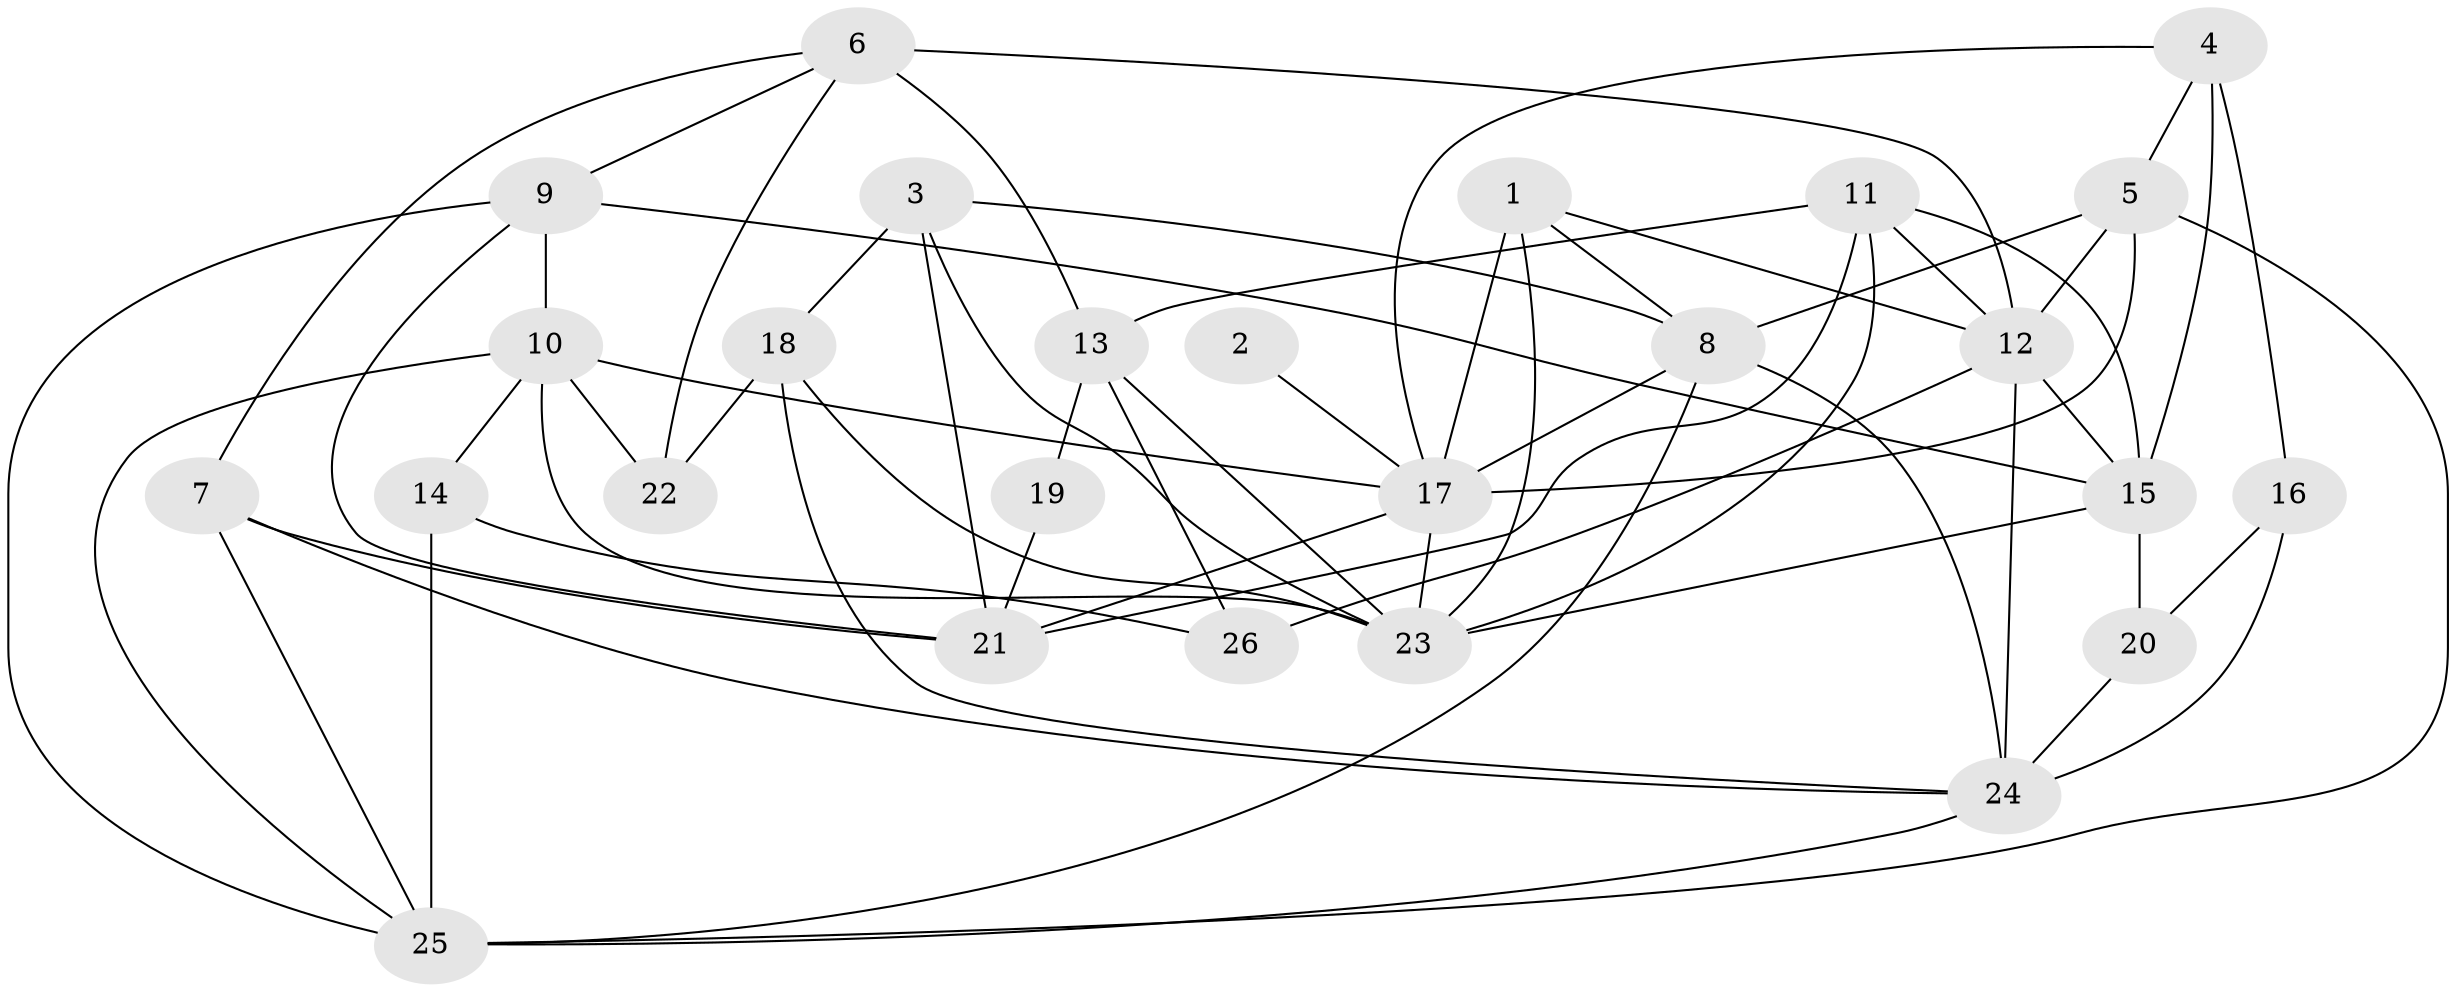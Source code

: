 // original degree distribution, {4: 0.35294117647058826, 5: 0.09803921568627451, 3: 0.23529411764705882, 2: 0.13725490196078433, 6: 0.13725490196078433, 8: 0.0196078431372549, 7: 0.0196078431372549}
// Generated by graph-tools (version 1.1) at 2025/02/03/09/25 03:02:03]
// undirected, 26 vertices, 62 edges
graph export_dot {
graph [start="1"]
  node [color=gray90,style=filled];
  1;
  2;
  3;
  4;
  5;
  6;
  7;
  8;
  9;
  10;
  11;
  12;
  13;
  14;
  15;
  16;
  17;
  18;
  19;
  20;
  21;
  22;
  23;
  24;
  25;
  26;
  1 -- 8 [weight=1.0];
  1 -- 12 [weight=1.0];
  1 -- 17 [weight=2.0];
  1 -- 23 [weight=1.0];
  2 -- 17 [weight=2.0];
  3 -- 8 [weight=1.0];
  3 -- 18 [weight=1.0];
  3 -- 21 [weight=1.0];
  3 -- 23 [weight=1.0];
  4 -- 5 [weight=1.0];
  4 -- 15 [weight=1.0];
  4 -- 16 [weight=1.0];
  4 -- 17 [weight=1.0];
  5 -- 8 [weight=1.0];
  5 -- 12 [weight=1.0];
  5 -- 17 [weight=2.0];
  5 -- 25 [weight=1.0];
  6 -- 7 [weight=1.0];
  6 -- 9 [weight=1.0];
  6 -- 12 [weight=2.0];
  6 -- 13 [weight=1.0];
  6 -- 22 [weight=1.0];
  7 -- 21 [weight=1.0];
  7 -- 24 [weight=1.0];
  7 -- 25 [weight=1.0];
  8 -- 17 [weight=1.0];
  8 -- 24 [weight=1.0];
  8 -- 25 [weight=1.0];
  9 -- 10 [weight=1.0];
  9 -- 15 [weight=1.0];
  9 -- 21 [weight=1.0];
  9 -- 25 [weight=1.0];
  10 -- 14 [weight=2.0];
  10 -- 17 [weight=1.0];
  10 -- 22 [weight=1.0];
  10 -- 23 [weight=2.0];
  10 -- 25 [weight=1.0];
  11 -- 12 [weight=1.0];
  11 -- 13 [weight=2.0];
  11 -- 15 [weight=1.0];
  11 -- 21 [weight=1.0];
  11 -- 23 [weight=1.0];
  12 -- 15 [weight=1.0];
  12 -- 24 [weight=1.0];
  12 -- 26 [weight=1.0];
  13 -- 19 [weight=1.0];
  13 -- 23 [weight=1.0];
  13 -- 26 [weight=1.0];
  14 -- 25 [weight=1.0];
  14 -- 26 [weight=1.0];
  15 -- 20 [weight=2.0];
  15 -- 23 [weight=1.0];
  16 -- 20 [weight=1.0];
  16 -- 24 [weight=2.0];
  17 -- 21 [weight=1.0];
  17 -- 23 [weight=2.0];
  18 -- 22 [weight=1.0];
  18 -- 23 [weight=1.0];
  18 -- 24 [weight=1.0];
  19 -- 21 [weight=1.0];
  20 -- 24 [weight=1.0];
  24 -- 25 [weight=1.0];
}
